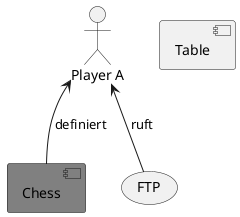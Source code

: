 @startuml
skinparam monochrome true
component "Chess" #grey
actor "Player A"
component "Table"
(Player A) <-- (Chess) : definiert
(Player A) <-- (FTP) : ruft

@enduml
' Actifsource ID=[dc5bfacd-eaac-11e8-88d3-bfc6b992bdec,73695871-fa3e-11e8-af47-e5bdd8100025,Hash]

